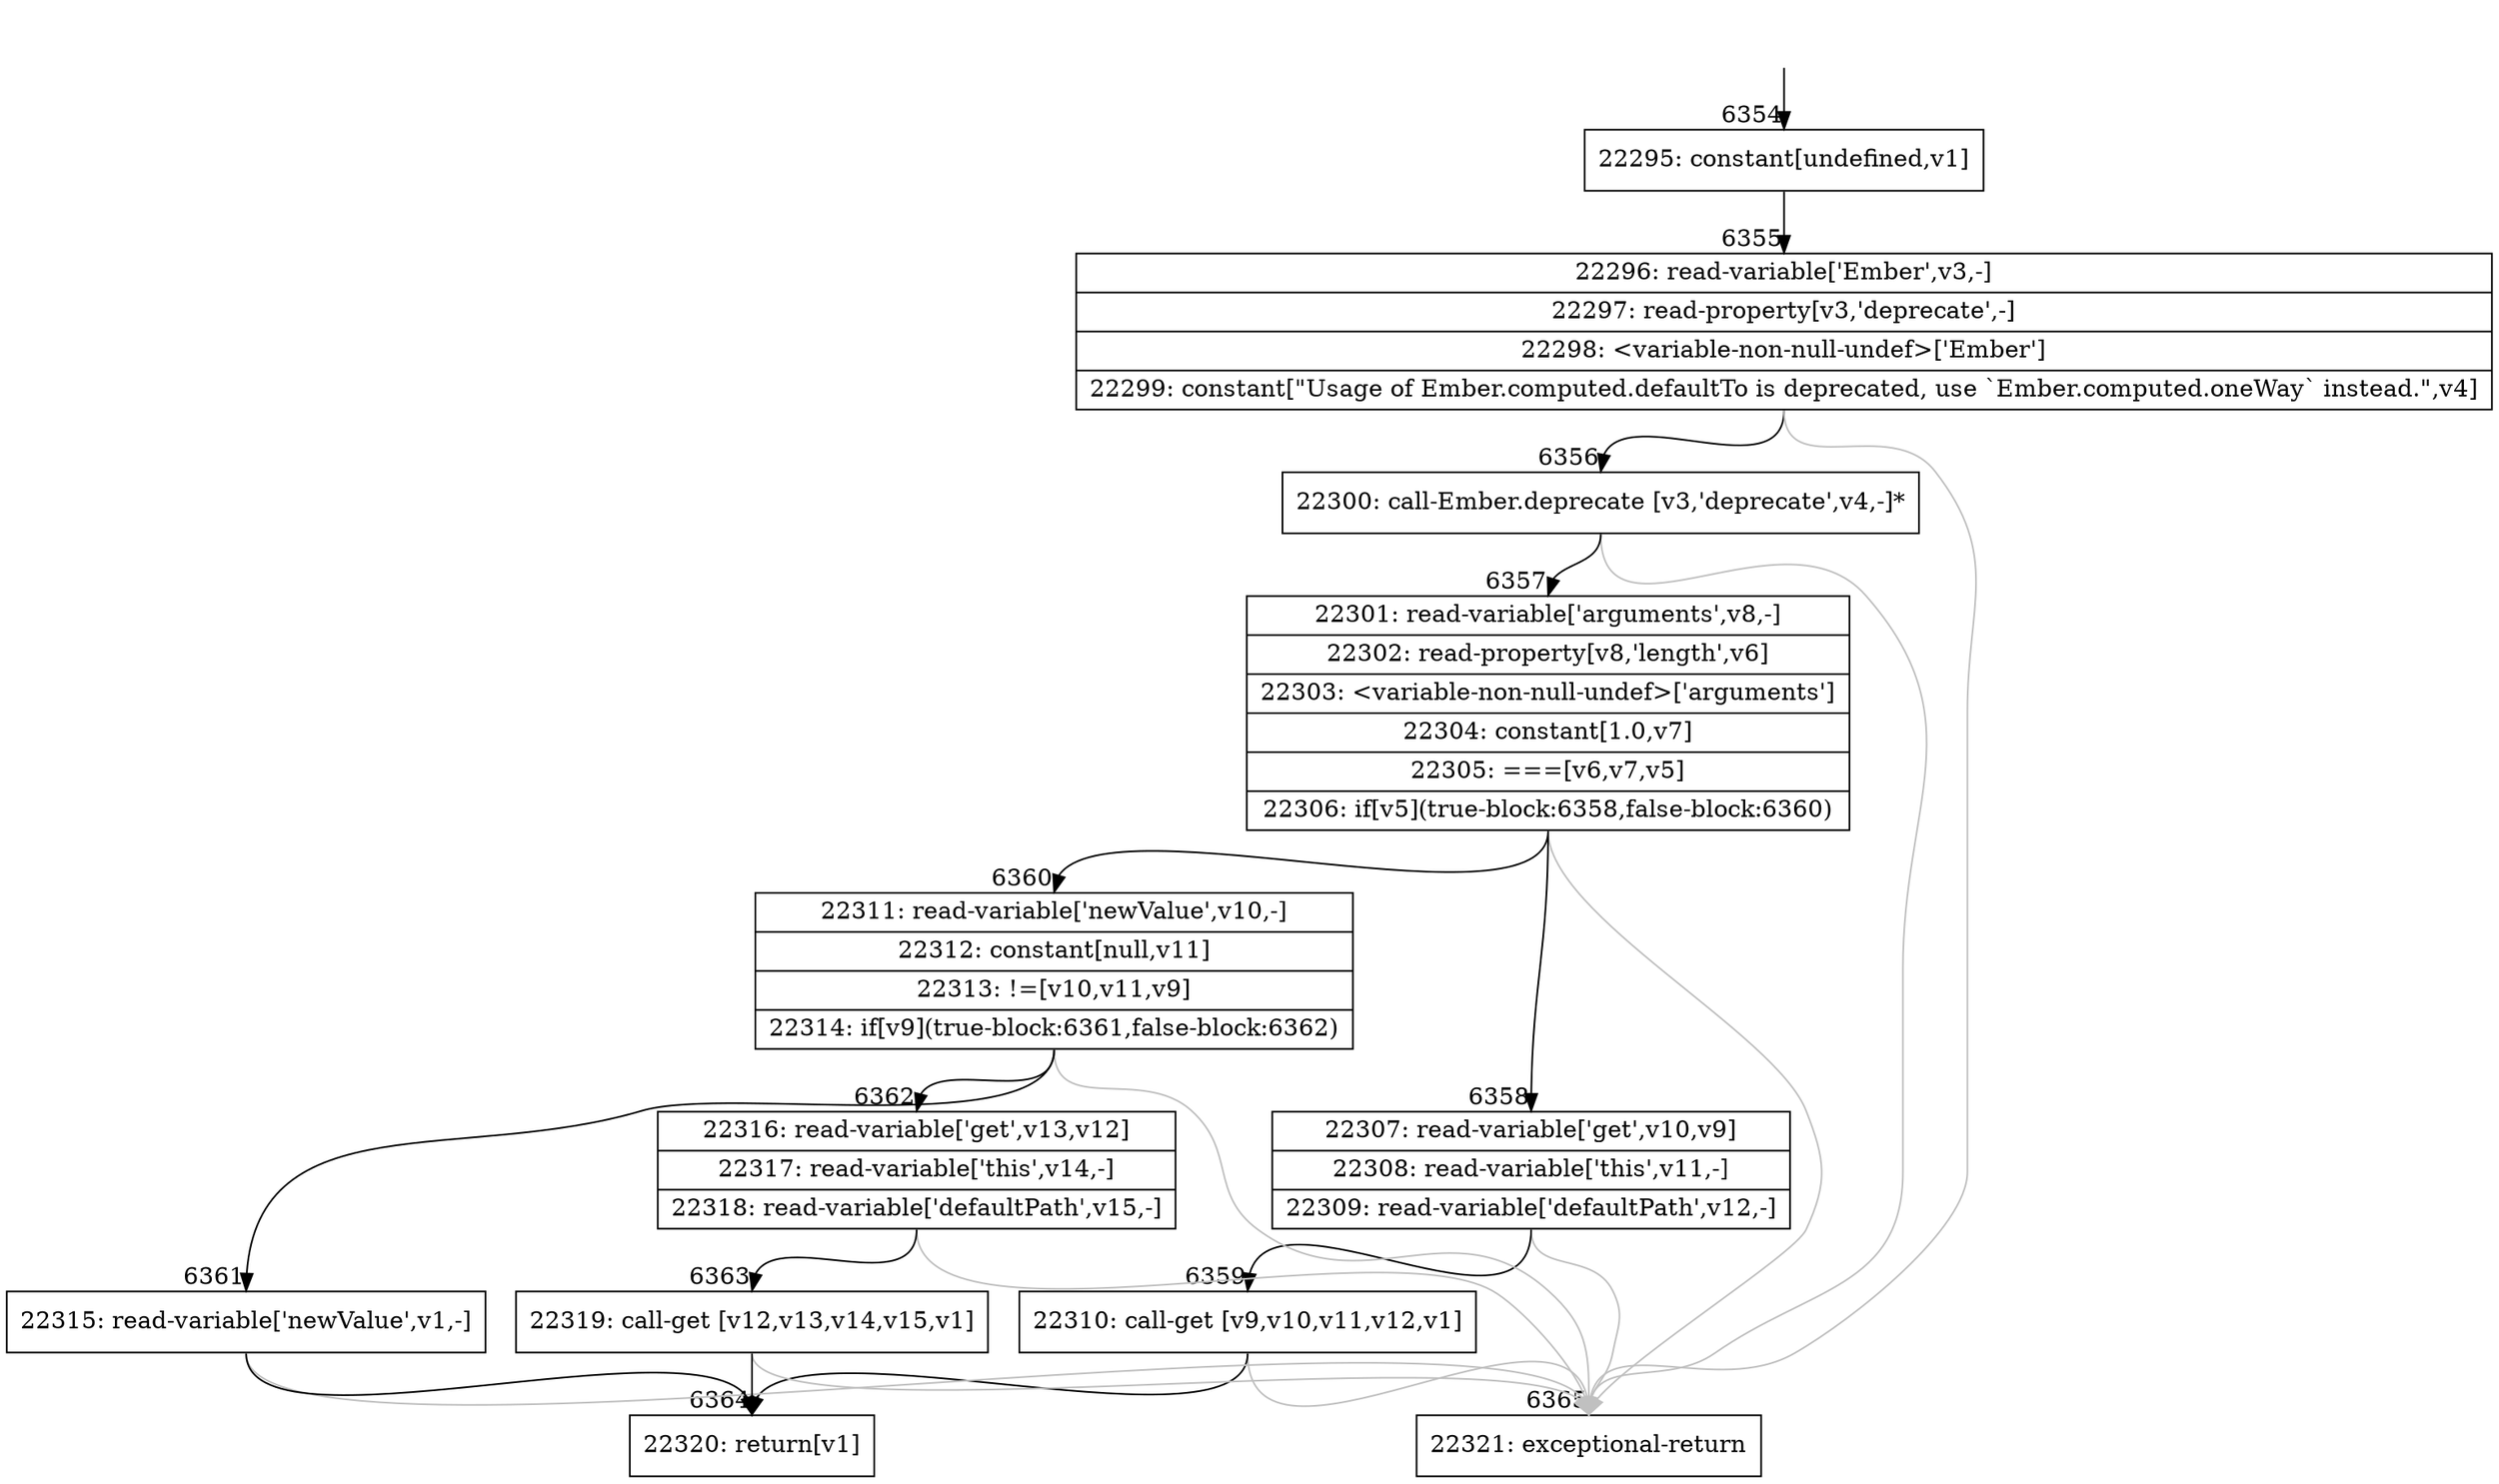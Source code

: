 digraph {
rankdir="TD"
BB_entry521[shape=none,label=""];
BB_entry521 -> BB6354 [tailport=s, headport=n, headlabel="    6354"]
BB6354 [shape=record label="{22295: constant[undefined,v1]}" ] 
BB6354 -> BB6355 [tailport=s, headport=n, headlabel="      6355"]
BB6355 [shape=record label="{22296: read-variable['Ember',v3,-]|22297: read-property[v3,'deprecate',-]|22298: \<variable-non-null-undef\>['Ember']|22299: constant[\"Usage of Ember.computed.defaultTo is deprecated, use `Ember.computed.oneWay` instead.\",v4]}" ] 
BB6355 -> BB6356 [tailport=s, headport=n, headlabel="      6356"]
BB6355 -> BB6365 [tailport=s, headport=n, color=gray, headlabel="      6365"]
BB6356 [shape=record label="{22300: call-Ember.deprecate [v3,'deprecate',v4,-]*}" ] 
BB6356 -> BB6357 [tailport=s, headport=n, headlabel="      6357"]
BB6356 -> BB6365 [tailport=s, headport=n, color=gray]
BB6357 [shape=record label="{22301: read-variable['arguments',v8,-]|22302: read-property[v8,'length',v6]|22303: \<variable-non-null-undef\>['arguments']|22304: constant[1.0,v7]|22305: ===[v6,v7,v5]|22306: if[v5](true-block:6358,false-block:6360)}" ] 
BB6357 -> BB6358 [tailport=s, headport=n, headlabel="      6358"]
BB6357 -> BB6360 [tailport=s, headport=n, headlabel="      6360"]
BB6357 -> BB6365 [tailport=s, headport=n, color=gray]
BB6358 [shape=record label="{22307: read-variable['get',v10,v9]|22308: read-variable['this',v11,-]|22309: read-variable['defaultPath',v12,-]}" ] 
BB6358 -> BB6359 [tailport=s, headport=n, headlabel="      6359"]
BB6358 -> BB6365 [tailport=s, headport=n, color=gray]
BB6359 [shape=record label="{22310: call-get [v9,v10,v11,v12,v1]}" ] 
BB6359 -> BB6364 [tailport=s, headport=n, headlabel="      6364"]
BB6359 -> BB6365 [tailport=s, headport=n, color=gray]
BB6360 [shape=record label="{22311: read-variable['newValue',v10,-]|22312: constant[null,v11]|22313: !=[v10,v11,v9]|22314: if[v9](true-block:6361,false-block:6362)}" ] 
BB6360 -> BB6361 [tailport=s, headport=n, headlabel="      6361"]
BB6360 -> BB6362 [tailport=s, headport=n, headlabel="      6362"]
BB6360 -> BB6365 [tailport=s, headport=n, color=gray]
BB6361 [shape=record label="{22315: read-variable['newValue',v1,-]}" ] 
BB6361 -> BB6364 [tailport=s, headport=n]
BB6361 -> BB6365 [tailport=s, headport=n, color=gray]
BB6362 [shape=record label="{22316: read-variable['get',v13,v12]|22317: read-variable['this',v14,-]|22318: read-variable['defaultPath',v15,-]}" ] 
BB6362 -> BB6363 [tailport=s, headport=n, headlabel="      6363"]
BB6362 -> BB6365 [tailport=s, headport=n, color=gray]
BB6363 [shape=record label="{22319: call-get [v12,v13,v14,v15,v1]}" ] 
BB6363 -> BB6364 [tailport=s, headport=n]
BB6363 -> BB6365 [tailport=s, headport=n, color=gray]
BB6364 [shape=record label="{22320: return[v1]}" ] 
BB6365 [shape=record label="{22321: exceptional-return}" ] 
//#$~ 11880
}
